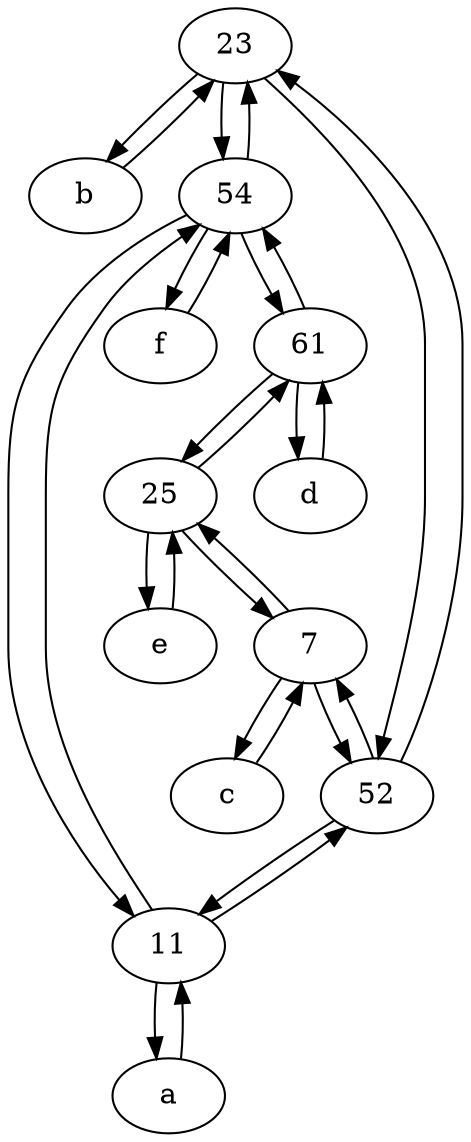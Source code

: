 digraph  {
	23;
	25;
	c [pos="20,10!"];
	11;
	e [pos="30,50!"];
	7;
	b [pos="50,20!"];
	a [pos="40,10!"];
	54;
	d [pos="20,30!"];
	52;
	f [pos="15,45!"];
	61;
	52 -> 11;
	d -> 61;
	7 -> c;
	c -> 7;
	b -> 23;
	52 -> 23;
	54 -> 61;
	e -> 25;
	23 -> b;
	f -> 54;
	54 -> 23;
	a -> 11;
	7 -> 25;
	11 -> a;
	23 -> 54;
	11 -> 52;
	61 -> 25;
	25 -> 7;
	61 -> 54;
	11 -> 54;
	54 -> 11;
	54 -> f;
	61 -> d;
	25 -> 61;
	7 -> 52;
	52 -> 7;
	25 -> e;
	23 -> 52;

	}